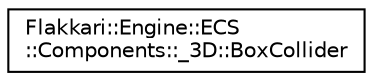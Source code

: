 digraph "Graphical Class Hierarchy"
{
 // LATEX_PDF_SIZE
  edge [fontname="Helvetica",fontsize="10",labelfontname="Helvetica",labelfontsize="10"];
  node [fontname="Helvetica",fontsize="10",shape=record];
  rankdir="LR";
  Node0 [label="Flakkari::Engine::ECS\l::Components::_3D::BoxCollider",height=0.2,width=0.4,color="black", fillcolor="white", style="filled",URL="$da/d14/structFlakkari_1_1Engine_1_1ECS_1_1Components_1_1__3D_1_1BoxCollider.html",tooltip="BoxCollider component for 3D entities."];
}
